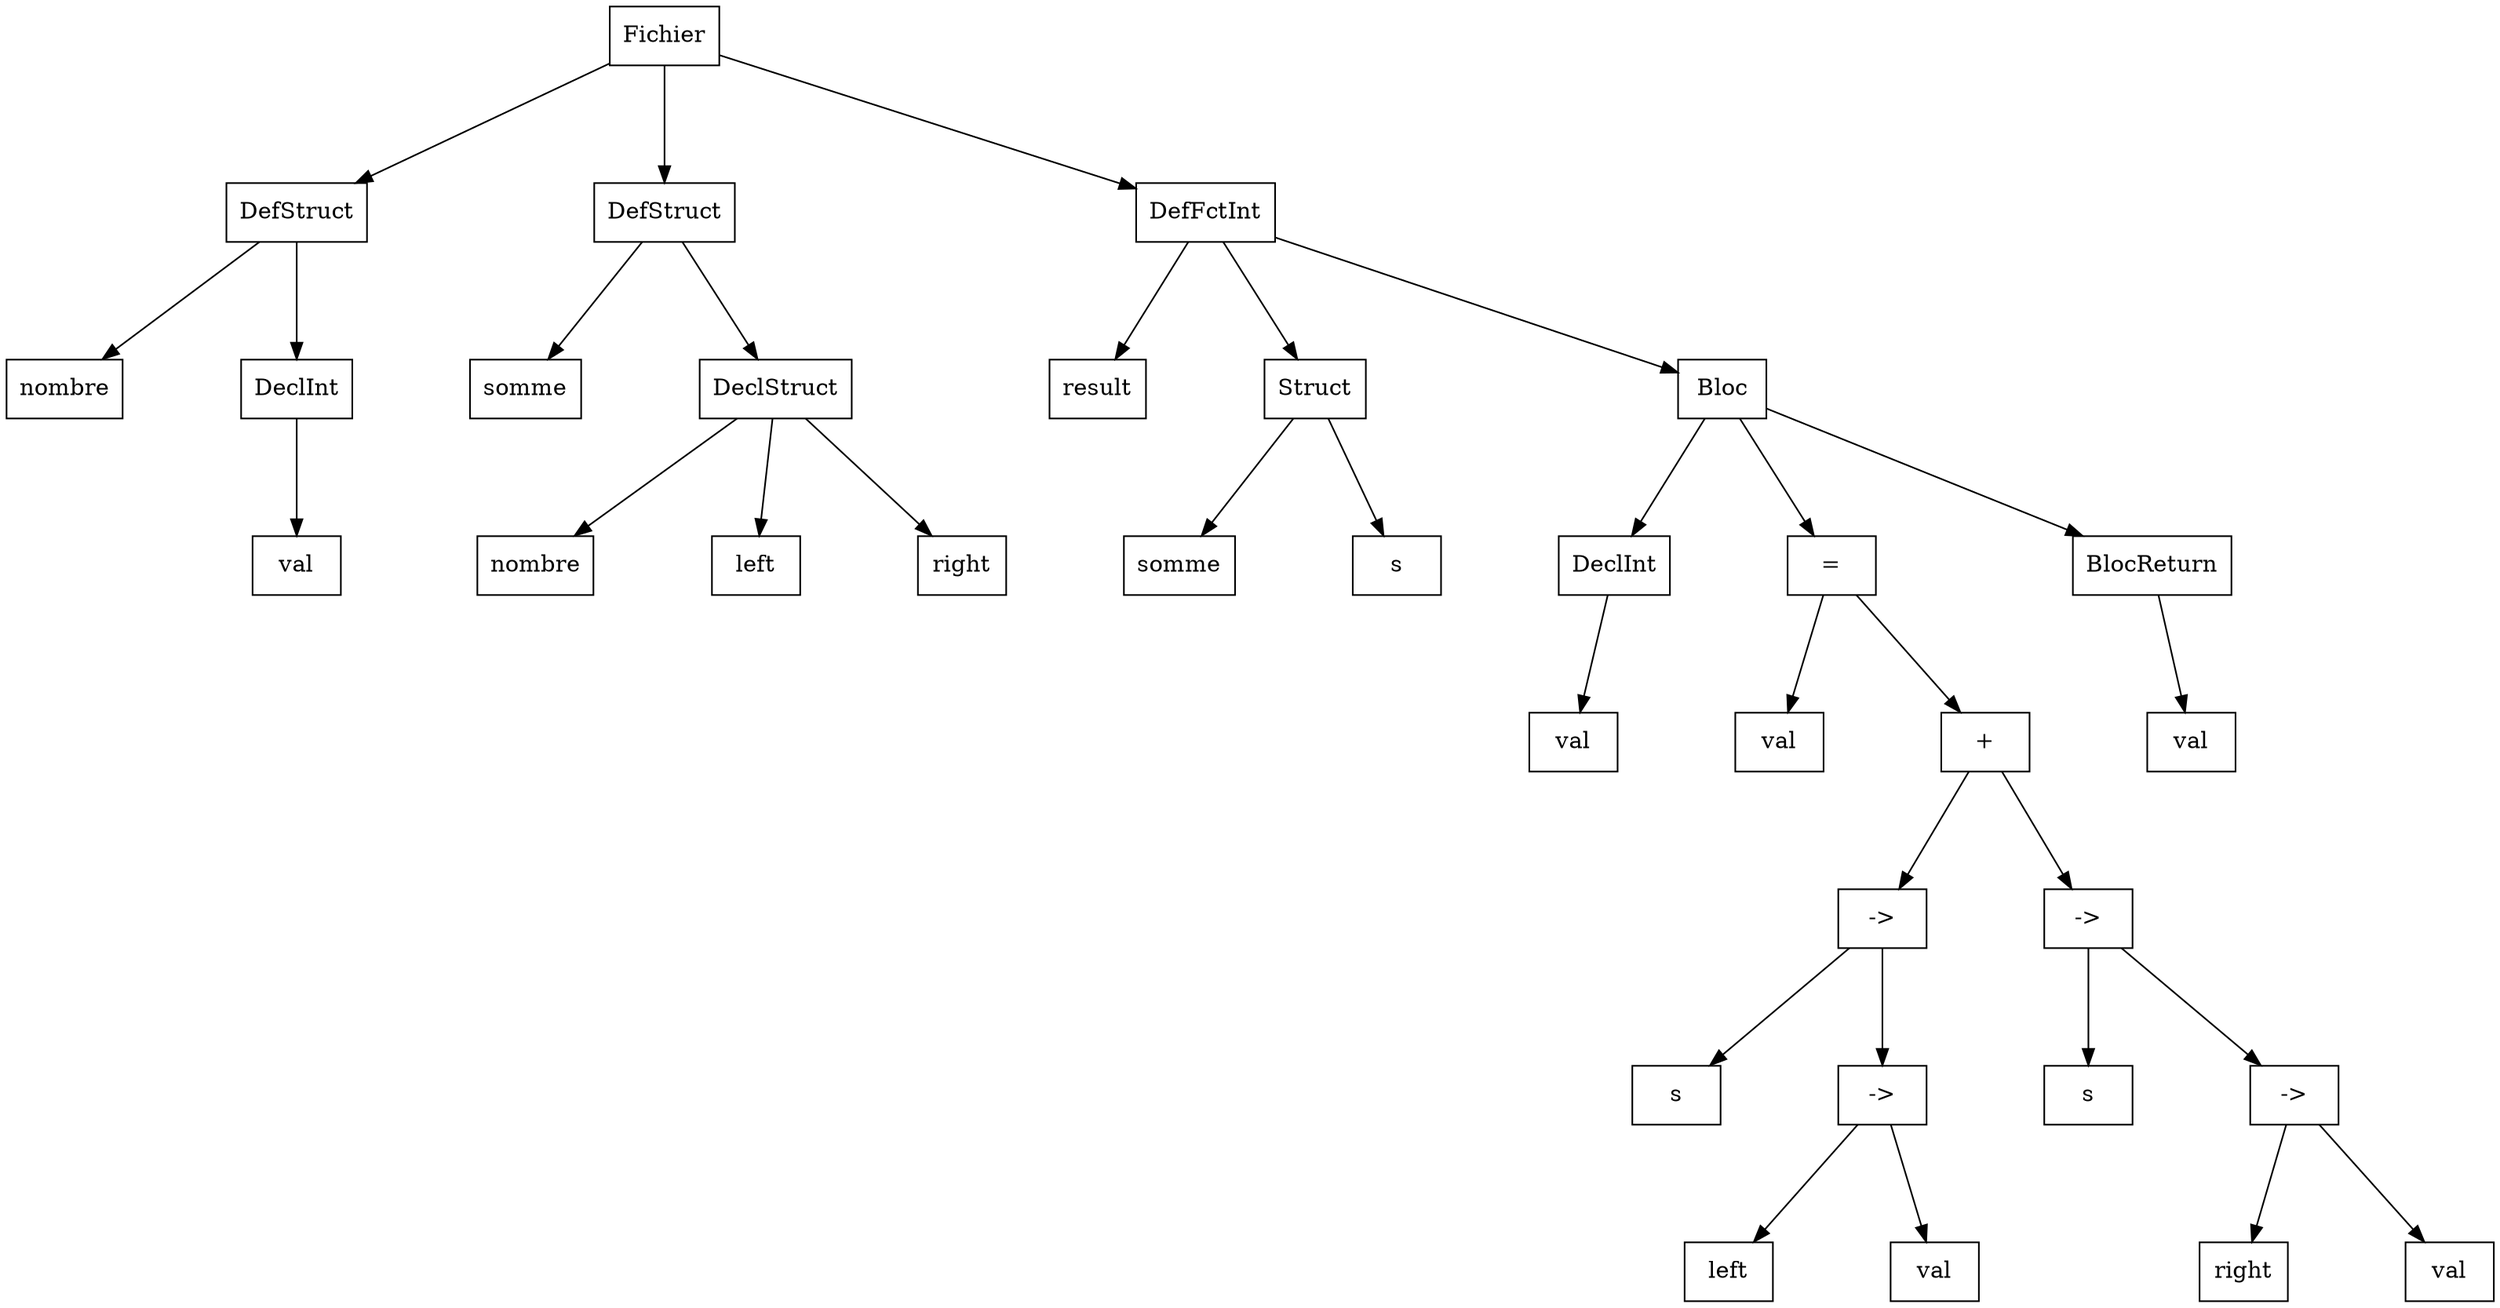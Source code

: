 digraph "ast"{

	nodesep=1;
	ranksep=1;

	N0 [label="Fichier", shape="box"];
	N1 [label="DefStruct", shape="box"];
	N2 [label="nombre", shape="box"];
	N3 [label="DeclInt", shape="box"];
	N4 [label="val", shape="box"];
	N5 [label="DefStruct", shape="box"];
	N6 [label="somme", shape="box"];
	N7 [label="DeclStruct", shape="box"];
	N8 [label="nombre", shape="box"];
	N9 [label="left", shape="box"];
	N10 [label="right", shape="box"];
	N11 [label="DefFctInt", shape="box"];
	N12 [label="result", shape="box"];
	N13 [label="Struct", shape="box"];
	N14 [label="somme", shape="box"];
	N15 [label="s", shape="box"];
	N16 [label="Bloc", shape="box"];
	N17 [label="DeclInt", shape="box"];
	N18 [label="val", shape="box"];
	N19 [label="=", shape="box"];
	N20 [label="val", shape="box"];
	N21 [label="+", shape="box"];
	N22 [label="->", shape="box"];
	N23 [label="s", shape="box"];
	N24 [label="->", shape="box"];
	N25 [label="left", shape="box"];
	N26 [label="val", shape="box"];
	N27 [label="->", shape="box"];
	N28 [label="s", shape="box"];
	N29 [label="->", shape="box"];
	N30 [label="right", shape="box"];
	N31 [label="val", shape="box"];
	N32 [label="BlocReturn", shape="box"];
	N33 [label="val", shape="box"];

	N1 -> N2; 
	N3 -> N4; 
	N1 -> N3; 
	N0 -> N1; 
	N5 -> N6; 
	N7 -> N8; 
	N7 -> N9; 
	N7 -> N10; 
	N5 -> N7; 
	N0 -> N5; 
	N11 -> N12; 
	N13 -> N14; 
	N13 -> N15; 
	N11 -> N13; 
	N17 -> N18; 
	N16 -> N17; 
	N19 -> N20; 
	N22 -> N23; 
	N24 -> N25; 
	N24 -> N26; 
	N22 -> N24; 
	N21 -> N22; 
	N27 -> N28; 
	N29 -> N30; 
	N29 -> N31; 
	N27 -> N29; 
	N21 -> N27; 
	N19 -> N21; 
	N16 -> N19; 
	N32 -> N33; 
	N16 -> N32; 
	N11 -> N16; 
	N0 -> N11; 
}
